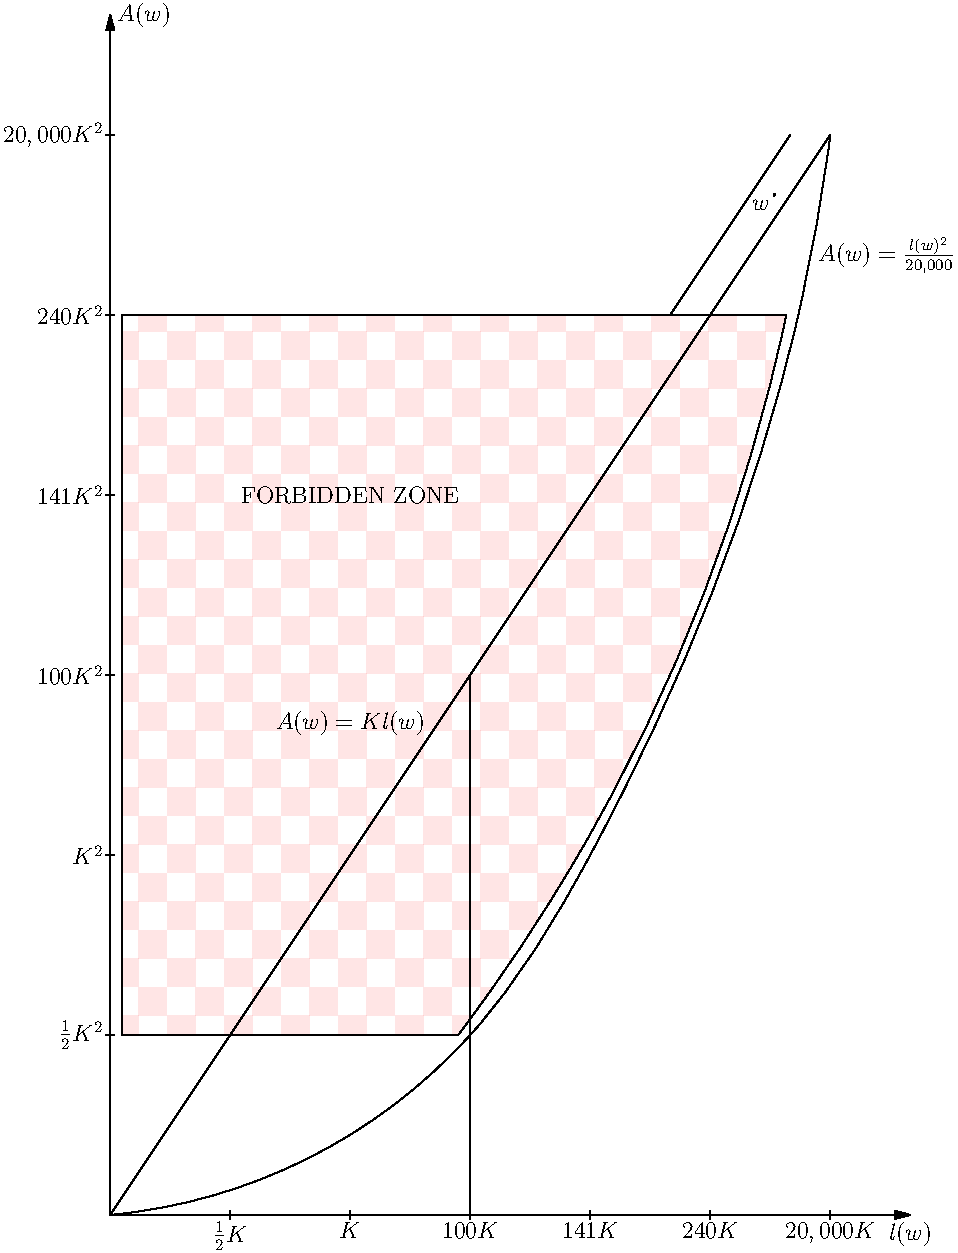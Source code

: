 import patterns;
add("hatch",checker(opacity(0.1)+red));

void
addLable(real pos, string decalx, string decaly, real Sx, real Sy){
  label(decalx, (pos * Sx, 0), S);
  label(decaly, (0, pos * Sy), W);
  draw((-0.005 * Sx, pos * Sy) -- (0.005 * Sx, pos * Sy));
  draw((pos * Sx, -0.005 * Sx) -- (pos * Sx, 0.005 * Sx));
}

real Sx = 400;
real Sy = 600;
draw((0,0) -- (0,Sy), Arrow);
label("$A(w)$", (0,Sy), E);
draw((0,0) -- (Sx,0), Arrow);
label("$l(w)$", (Sx,0), S);

real K05 = 0.15;
real K = 0.3;
real K100 = 0.45;
real K141 = 0.6;
real K240 = 0.75;
real K240y = 0.86;
real K20000 = 0.9;
addLable(K05, "${1\over 2}K$", "${1\over 2}K^2$", Sx, Sy);
addLable(K, "$K$", "$K^2$", Sx, Sy);
addLable(K100, "$100K$", "$100K^2$", Sx, Sy);
addLable(K141, "$141K$", "$141K^2$", Sx, Sy);
addLable(K240, "$240K$", "$240K^2$", Sx, Sy);
addLable(K20000, "$20,000K$", "$20,000K^2$", Sx, Sy);

real margin = 0.015 * Sx;
filldraw(currentpicture,(margin, K05 * Sy)--(K100 * Sx - margin, K05 * Sy)..(K141 * Sx - margin, K * Sy)..(K240y * Sx - margin, K240 * Sy)--(margin, K240 * Sy)--cycle, pattern("hatch"));

draw((0,0) -- (K20000 * Sx, K20000 * Sy));
draw((K240 * Sx - 0.05 * Sx, K240 * Sy) -- (K20000 * Sx - 0.05 * Sx, K20000 * Sy));
label("$A(w)=Kl(w)$",(K100 * Sx - 0.15 * Sx, K100 * Sy - 0.04 * Sy));
label("$A(w)={l(w)^2\over 20,000}$",(K20000 * Sx + 0.07 * Sx, K20000 * Sy - 0.1 * Sy));
draw((0,0)..(K100 * Sx, K05 * Sy)..(K141 * Sx, K * Sy)..(K240y * Sx, K240 * Sy)..(K20000 * Sx, K20000 * Sy));

pair w = (K20000 * Sx - 0.07 * Sx, K20000 * Sy - 0.05 * Sy);
label("$w$", w, SW);
draw(circle(w, 0.001* Sx));
label("FORBIDDEN ZONE", (K * Sx, K141* Sy));

draw((K100 * Sx, 0) -- (K100 * Sx, K100 * Sy));
